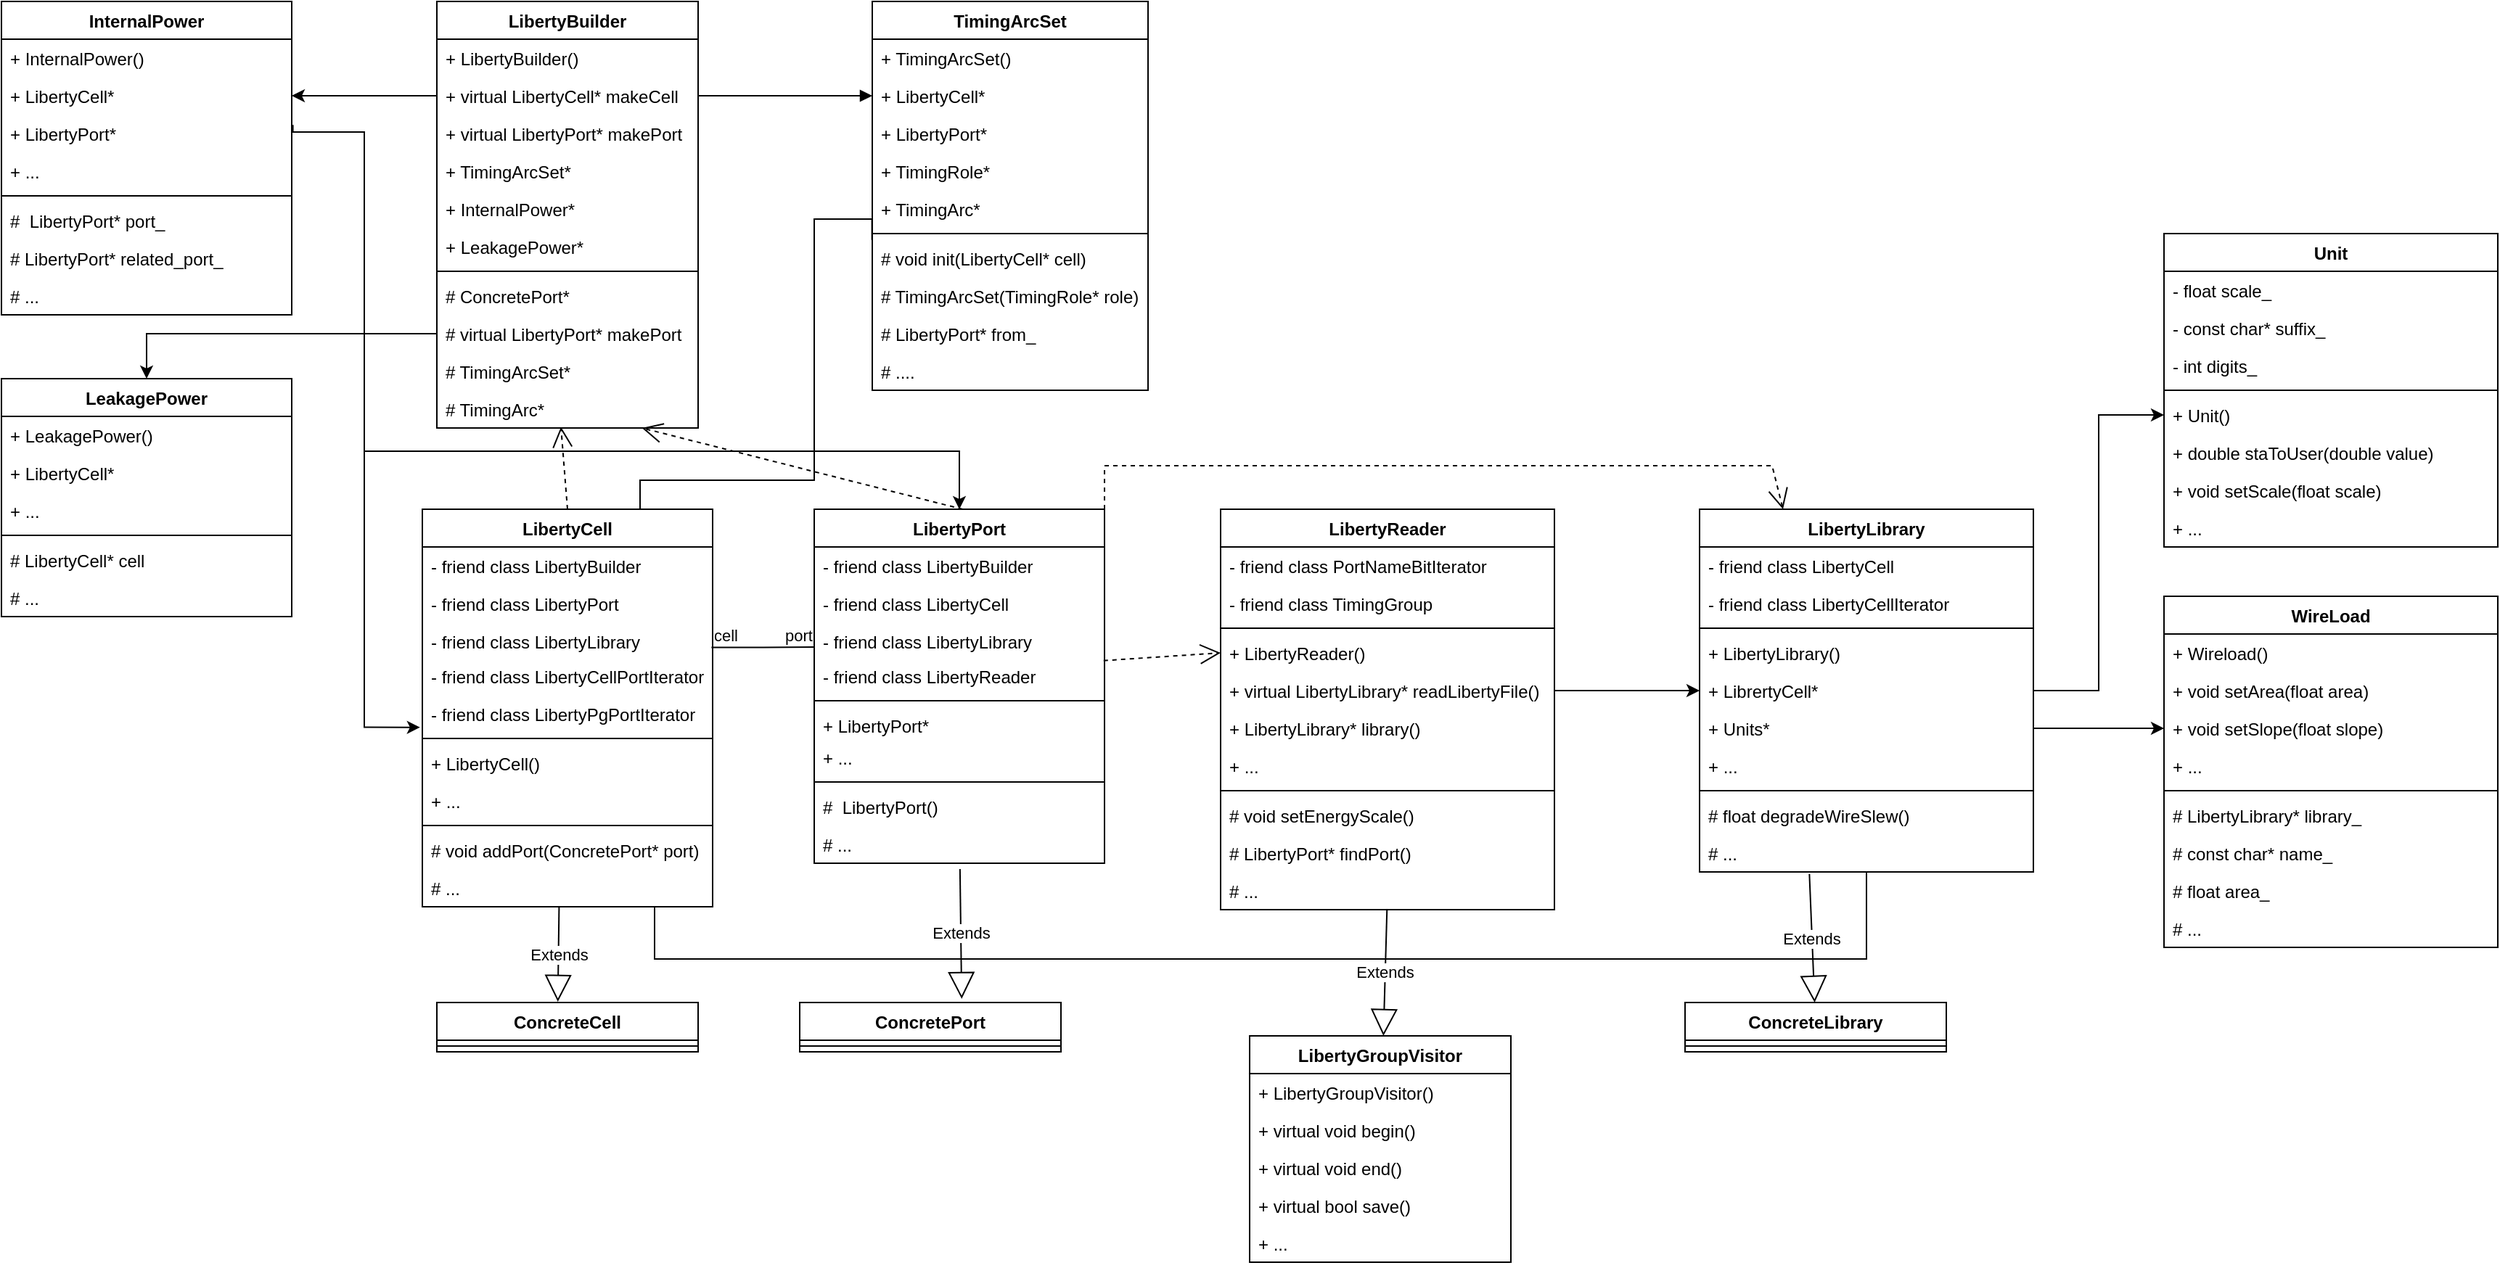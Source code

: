 <mxfile version="20.0.1" type="github">
  <diagram id="C5RBs43oDa-KdzZeNtuy" name="Page-1">
    <mxGraphModel dx="1422" dy="919" grid="1" gridSize="10" guides="1" tooltips="1" connect="1" arrows="1" fold="1" page="1" pageScale="1" pageWidth="827" pageHeight="1169" math="0" shadow="0">
      <root>
        <mxCell id="WIyWlLk6GJQsqaUBKTNV-0" />
        <mxCell id="WIyWlLk6GJQsqaUBKTNV-1" parent="WIyWlLk6GJQsqaUBKTNV-0" />
        <mxCell id="3PapQ6xfj2ttz4BDpu7m-4" value="LibertyBuilder" style="swimlane;fontStyle=1;align=center;verticalAlign=top;childLayout=stackLayout;horizontal=1;startSize=26;horizontalStack=0;resizeParent=1;resizeParentMax=0;resizeLast=0;collapsible=1;marginBottom=0;" vertex="1" parent="WIyWlLk6GJQsqaUBKTNV-1">
          <mxGeometry x="390" y="20" width="180" height="294" as="geometry" />
        </mxCell>
        <mxCell id="3PapQ6xfj2ttz4BDpu7m-17" value="+ LibertyBuilder()" style="text;strokeColor=none;fillColor=none;align=left;verticalAlign=top;spacingLeft=4;spacingRight=4;overflow=hidden;rotatable=0;points=[[0,0.5],[1,0.5]];portConstraint=eastwest;" vertex="1" parent="3PapQ6xfj2ttz4BDpu7m-4">
          <mxGeometry y="26" width="180" height="26" as="geometry" />
        </mxCell>
        <mxCell id="3PapQ6xfj2ttz4BDpu7m-5" value="+ virtual LibertyCell* makeCell&#xa;" style="text;strokeColor=none;fillColor=none;align=left;verticalAlign=top;spacingLeft=4;spacingRight=4;overflow=hidden;rotatable=0;points=[[0,0.5],[1,0.5]];portConstraint=eastwest;" vertex="1" parent="3PapQ6xfj2ttz4BDpu7m-4">
          <mxGeometry y="52" width="180" height="26" as="geometry" />
        </mxCell>
        <mxCell id="3PapQ6xfj2ttz4BDpu7m-8" value="+ virtual LibertyPort* makePort" style="text;strokeColor=none;fillColor=none;align=left;verticalAlign=top;spacingLeft=4;spacingRight=4;overflow=hidden;rotatable=0;points=[[0,0.5],[1,0.5]];portConstraint=eastwest;" vertex="1" parent="3PapQ6xfj2ttz4BDpu7m-4">
          <mxGeometry y="78" width="180" height="26" as="geometry" />
        </mxCell>
        <mxCell id="3PapQ6xfj2ttz4BDpu7m-9" value="+ TimingArcSet*" style="text;strokeColor=none;fillColor=none;align=left;verticalAlign=top;spacingLeft=4;spacingRight=4;overflow=hidden;rotatable=0;points=[[0,0.5],[1,0.5]];portConstraint=eastwest;" vertex="1" parent="3PapQ6xfj2ttz4BDpu7m-4">
          <mxGeometry y="104" width="180" height="26" as="geometry" />
        </mxCell>
        <mxCell id="3PapQ6xfj2ttz4BDpu7m-10" value="+ InternalPower*" style="text;strokeColor=none;fillColor=none;align=left;verticalAlign=top;spacingLeft=4;spacingRight=4;overflow=hidden;rotatable=0;points=[[0,0.5],[1,0.5]];portConstraint=eastwest;" vertex="1" parent="3PapQ6xfj2ttz4BDpu7m-4">
          <mxGeometry y="130" width="180" height="26" as="geometry" />
        </mxCell>
        <mxCell id="3PapQ6xfj2ttz4BDpu7m-11" value="+ LeakagePower*" style="text;strokeColor=none;fillColor=none;align=left;verticalAlign=top;spacingLeft=4;spacingRight=4;overflow=hidden;rotatable=0;points=[[0,0.5],[1,0.5]];portConstraint=eastwest;" vertex="1" parent="3PapQ6xfj2ttz4BDpu7m-4">
          <mxGeometry y="156" width="180" height="26" as="geometry" />
        </mxCell>
        <mxCell id="3PapQ6xfj2ttz4BDpu7m-6" value="" style="line;strokeWidth=1;fillColor=none;align=left;verticalAlign=middle;spacingTop=-1;spacingLeft=3;spacingRight=3;rotatable=0;labelPosition=right;points=[];portConstraint=eastwest;" vertex="1" parent="3PapQ6xfj2ttz4BDpu7m-4">
          <mxGeometry y="182" width="180" height="8" as="geometry" />
        </mxCell>
        <mxCell id="3PapQ6xfj2ttz4BDpu7m-7" value="# ConcretePort*" style="text;strokeColor=none;fillColor=none;align=left;verticalAlign=top;spacingLeft=4;spacingRight=4;overflow=hidden;rotatable=0;points=[[0,0.5],[1,0.5]];portConstraint=eastwest;" vertex="1" parent="3PapQ6xfj2ttz4BDpu7m-4">
          <mxGeometry y="190" width="180" height="26" as="geometry" />
        </mxCell>
        <mxCell id="3PapQ6xfj2ttz4BDpu7m-12" value="# virtual LibertyPort* makePort" style="text;strokeColor=none;fillColor=none;align=left;verticalAlign=top;spacingLeft=4;spacingRight=4;overflow=hidden;rotatable=0;points=[[0,0.5],[1,0.5]];portConstraint=eastwest;" vertex="1" parent="3PapQ6xfj2ttz4BDpu7m-4">
          <mxGeometry y="216" width="180" height="26" as="geometry" />
        </mxCell>
        <mxCell id="3PapQ6xfj2ttz4BDpu7m-13" value="# TimingArcSet*" style="text;strokeColor=none;fillColor=none;align=left;verticalAlign=top;spacingLeft=4;spacingRight=4;overflow=hidden;rotatable=0;points=[[0,0.5],[1,0.5]];portConstraint=eastwest;" vertex="1" parent="3PapQ6xfj2ttz4BDpu7m-4">
          <mxGeometry y="242" width="180" height="26" as="geometry" />
        </mxCell>
        <mxCell id="3PapQ6xfj2ttz4BDpu7m-14" value="# TimingArc*" style="text;strokeColor=none;fillColor=none;align=left;verticalAlign=top;spacingLeft=4;spacingRight=4;overflow=hidden;rotatable=0;points=[[0,0.5],[1,0.5]];portConstraint=eastwest;" vertex="1" parent="3PapQ6xfj2ttz4BDpu7m-4">
          <mxGeometry y="268" width="180" height="26" as="geometry" />
        </mxCell>
        <mxCell id="3PapQ6xfj2ttz4BDpu7m-18" value="TimingArcSet" style="swimlane;fontStyle=1;align=center;verticalAlign=top;childLayout=stackLayout;horizontal=1;startSize=26;horizontalStack=0;resizeParent=1;resizeParentMax=0;resizeLast=0;collapsible=1;marginBottom=0;" vertex="1" parent="WIyWlLk6GJQsqaUBKTNV-1">
          <mxGeometry x="690" y="20" width="190" height="268" as="geometry" />
        </mxCell>
        <mxCell id="3PapQ6xfj2ttz4BDpu7m-19" value="+ TimingArcSet()" style="text;strokeColor=none;fillColor=none;align=left;verticalAlign=top;spacingLeft=4;spacingRight=4;overflow=hidden;rotatable=0;points=[[0,0.5],[1,0.5]];portConstraint=eastwest;" vertex="1" parent="3PapQ6xfj2ttz4BDpu7m-18">
          <mxGeometry y="26" width="190" height="26" as="geometry" />
        </mxCell>
        <mxCell id="3PapQ6xfj2ttz4BDpu7m-20" value="+ LibertyCell*&#xa;" style="text;strokeColor=none;fillColor=none;align=left;verticalAlign=top;spacingLeft=4;spacingRight=4;overflow=hidden;rotatable=0;points=[[0,0.5],[1,0.5]];portConstraint=eastwest;" vertex="1" parent="3PapQ6xfj2ttz4BDpu7m-18">
          <mxGeometry y="52" width="190" height="26" as="geometry" />
        </mxCell>
        <mxCell id="3PapQ6xfj2ttz4BDpu7m-21" value="+ LibertyPort*" style="text;strokeColor=none;fillColor=none;align=left;verticalAlign=top;spacingLeft=4;spacingRight=4;overflow=hidden;rotatable=0;points=[[0,0.5],[1,0.5]];portConstraint=eastwest;" vertex="1" parent="3PapQ6xfj2ttz4BDpu7m-18">
          <mxGeometry y="78" width="190" height="26" as="geometry" />
        </mxCell>
        <mxCell id="3PapQ6xfj2ttz4BDpu7m-22" value="+ TimingRole*" style="text;strokeColor=none;fillColor=none;align=left;verticalAlign=top;spacingLeft=4;spacingRight=4;overflow=hidden;rotatable=0;points=[[0,0.5],[1,0.5]];portConstraint=eastwest;" vertex="1" parent="3PapQ6xfj2ttz4BDpu7m-18">
          <mxGeometry y="104" width="190" height="26" as="geometry" />
        </mxCell>
        <mxCell id="3PapQ6xfj2ttz4BDpu7m-23" value="+ TimingArc*" style="text;strokeColor=none;fillColor=none;align=left;verticalAlign=top;spacingLeft=4;spacingRight=4;overflow=hidden;rotatable=0;points=[[0,0.5],[1,0.5]];portConstraint=eastwest;" vertex="1" parent="3PapQ6xfj2ttz4BDpu7m-18">
          <mxGeometry y="130" width="190" height="26" as="geometry" />
        </mxCell>
        <mxCell id="3PapQ6xfj2ttz4BDpu7m-25" value="" style="line;strokeWidth=1;fillColor=none;align=left;verticalAlign=middle;spacingTop=-1;spacingLeft=3;spacingRight=3;rotatable=0;labelPosition=right;points=[];portConstraint=eastwest;" vertex="1" parent="3PapQ6xfj2ttz4BDpu7m-18">
          <mxGeometry y="156" width="190" height="8" as="geometry" />
        </mxCell>
        <mxCell id="3PapQ6xfj2ttz4BDpu7m-26" value="# void init(LibertyCell* cell)" style="text;strokeColor=none;fillColor=none;align=left;verticalAlign=top;spacingLeft=4;spacingRight=4;overflow=hidden;rotatable=0;points=[[0,0.5],[1,0.5]];portConstraint=eastwest;" vertex="1" parent="3PapQ6xfj2ttz4BDpu7m-18">
          <mxGeometry y="164" width="190" height="26" as="geometry" />
        </mxCell>
        <mxCell id="3PapQ6xfj2ttz4BDpu7m-27" value="# TimingArcSet(TimingRole* role)" style="text;strokeColor=none;fillColor=none;align=left;verticalAlign=top;spacingLeft=4;spacingRight=4;overflow=hidden;rotatable=0;points=[[0,0.5],[1,0.5]];portConstraint=eastwest;" vertex="1" parent="3PapQ6xfj2ttz4BDpu7m-18">
          <mxGeometry y="190" width="190" height="26" as="geometry" />
        </mxCell>
        <mxCell id="3PapQ6xfj2ttz4BDpu7m-28" value="# LibertyPort* from_ " style="text;strokeColor=none;fillColor=none;align=left;verticalAlign=top;spacingLeft=4;spacingRight=4;overflow=hidden;rotatable=0;points=[[0,0.5],[1,0.5]];portConstraint=eastwest;" vertex="1" parent="3PapQ6xfj2ttz4BDpu7m-18">
          <mxGeometry y="216" width="190" height="26" as="geometry" />
        </mxCell>
        <mxCell id="3PapQ6xfj2ttz4BDpu7m-29" value="# ...." style="text;strokeColor=none;fillColor=none;align=left;verticalAlign=top;spacingLeft=4;spacingRight=4;overflow=hidden;rotatable=0;points=[[0,0.5],[1,0.5]];portConstraint=eastwest;" vertex="1" parent="3PapQ6xfj2ttz4BDpu7m-18">
          <mxGeometry y="242" width="190" height="26" as="geometry" />
        </mxCell>
        <mxCell id="3PapQ6xfj2ttz4BDpu7m-30" value="" style="endArrow=block;endFill=1;html=1;edgeStyle=orthogonalEdgeStyle;align=left;verticalAlign=top;rounded=0;entryX=0;entryY=0.5;entryDx=0;entryDy=0;exitX=1;exitY=0.5;exitDx=0;exitDy=0;" edge="1" parent="WIyWlLk6GJQsqaUBKTNV-1" source="3PapQ6xfj2ttz4BDpu7m-5" target="3PapQ6xfj2ttz4BDpu7m-20">
          <mxGeometry x="-1" relative="1" as="geometry">
            <mxPoint x="570" y="150" as="sourcePoint" />
            <mxPoint x="730" y="150" as="targetPoint" />
          </mxGeometry>
        </mxCell>
        <mxCell id="3PapQ6xfj2ttz4BDpu7m-32" value="ConcreteCell" style="swimlane;fontStyle=1;align=center;verticalAlign=top;childLayout=stackLayout;horizontal=1;startSize=26;horizontalStack=0;resizeParent=1;resizeParentMax=0;resizeLast=0;collapsible=1;marginBottom=0;" vertex="1" parent="WIyWlLk6GJQsqaUBKTNV-1">
          <mxGeometry x="390" y="710" width="180" height="34" as="geometry" />
        </mxCell>
        <mxCell id="3PapQ6xfj2ttz4BDpu7m-39" value="" style="line;strokeWidth=1;fillColor=none;align=left;verticalAlign=middle;spacingTop=-1;spacingLeft=3;spacingRight=3;rotatable=0;labelPosition=right;points=[];portConstraint=eastwest;" vertex="1" parent="3PapQ6xfj2ttz4BDpu7m-32">
          <mxGeometry y="26" width="180" height="8" as="geometry" />
        </mxCell>
        <mxCell id="3PapQ6xfj2ttz4BDpu7m-45" value="LibertyCell" style="swimlane;fontStyle=1;align=center;verticalAlign=top;childLayout=stackLayout;horizontal=1;startSize=26;horizontalStack=0;resizeParent=1;resizeParentMax=0;resizeLast=0;collapsible=1;marginBottom=0;" vertex="1" parent="WIyWlLk6GJQsqaUBKTNV-1">
          <mxGeometry x="380" y="370" width="200" height="274" as="geometry" />
        </mxCell>
        <mxCell id="3PapQ6xfj2ttz4BDpu7m-55" value="- friend class LibertyBuilder" style="text;strokeColor=none;fillColor=none;align=left;verticalAlign=top;spacingLeft=4;spacingRight=4;overflow=hidden;rotatable=0;points=[[0,0.5],[1,0.5]];portConstraint=eastwest;" vertex="1" parent="3PapQ6xfj2ttz4BDpu7m-45">
          <mxGeometry y="26" width="200" height="26" as="geometry" />
        </mxCell>
        <mxCell id="3PapQ6xfj2ttz4BDpu7m-56" value="- friend class LibertyPort" style="text;strokeColor=none;fillColor=none;align=left;verticalAlign=top;spacingLeft=4;spacingRight=4;overflow=hidden;rotatable=0;points=[[0,0.5],[1,0.5]];portConstraint=eastwest;" vertex="1" parent="3PapQ6xfj2ttz4BDpu7m-45">
          <mxGeometry y="52" width="200" height="26" as="geometry" />
        </mxCell>
        <mxCell id="3PapQ6xfj2ttz4BDpu7m-57" value="- friend class LibertyLibrary" style="text;strokeColor=none;fillColor=none;align=left;verticalAlign=top;spacingLeft=4;spacingRight=4;overflow=hidden;rotatable=0;points=[[0,0.5],[1,0.5]];portConstraint=eastwest;" vertex="1" parent="3PapQ6xfj2ttz4BDpu7m-45">
          <mxGeometry y="78" width="200" height="24" as="geometry" />
        </mxCell>
        <mxCell id="3PapQ6xfj2ttz4BDpu7m-58" value="- friend class LibertyCellPortIterator" style="text;strokeColor=none;fillColor=none;align=left;verticalAlign=top;spacingLeft=4;spacingRight=4;overflow=hidden;rotatable=0;points=[[0,0.5],[1,0.5]];portConstraint=eastwest;" vertex="1" parent="3PapQ6xfj2ttz4BDpu7m-45">
          <mxGeometry y="102" width="200" height="26" as="geometry" />
        </mxCell>
        <mxCell id="3PapQ6xfj2ttz4BDpu7m-47" value="- friend class LibertyPgPortIterator" style="text;strokeColor=none;fillColor=none;align=left;verticalAlign=top;spacingLeft=4;spacingRight=4;overflow=hidden;rotatable=0;points=[[0,0.5],[1,0.5]];portConstraint=eastwest;" vertex="1" parent="3PapQ6xfj2ttz4BDpu7m-45">
          <mxGeometry y="128" width="200" height="26" as="geometry" />
        </mxCell>
        <mxCell id="3PapQ6xfj2ttz4BDpu7m-46" value="" style="line;strokeWidth=1;fillColor=none;align=left;verticalAlign=middle;spacingTop=-1;spacingLeft=3;spacingRight=3;rotatable=0;labelPosition=right;points=[];portConstraint=eastwest;" vertex="1" parent="3PapQ6xfj2ttz4BDpu7m-45">
          <mxGeometry y="154" width="200" height="8" as="geometry" />
        </mxCell>
        <mxCell id="3PapQ6xfj2ttz4BDpu7m-48" value="+ LibertyCell()" style="text;strokeColor=none;fillColor=none;align=left;verticalAlign=top;spacingLeft=4;spacingRight=4;overflow=hidden;rotatable=0;points=[[0,0.5],[1,0.5]];portConstraint=eastwest;" vertex="1" parent="3PapQ6xfj2ttz4BDpu7m-45">
          <mxGeometry y="162" width="200" height="26" as="geometry" />
        </mxCell>
        <mxCell id="3PapQ6xfj2ttz4BDpu7m-52" value="+ ..." style="text;strokeColor=none;fillColor=none;align=left;verticalAlign=top;spacingLeft=4;spacingRight=4;overflow=hidden;rotatable=0;points=[[0,0.5],[1,0.5]];portConstraint=eastwest;" vertex="1" parent="3PapQ6xfj2ttz4BDpu7m-45">
          <mxGeometry y="188" width="200" height="26" as="geometry" />
        </mxCell>
        <mxCell id="3PapQ6xfj2ttz4BDpu7m-50" value="" style="line;strokeWidth=1;fillColor=none;align=left;verticalAlign=middle;spacingTop=-1;spacingLeft=3;spacingRight=3;rotatable=0;labelPosition=right;points=[];portConstraint=eastwest;" vertex="1" parent="3PapQ6xfj2ttz4BDpu7m-45">
          <mxGeometry y="214" width="200" height="8" as="geometry" />
        </mxCell>
        <mxCell id="3PapQ6xfj2ttz4BDpu7m-49" value="# void addPort(ConcretePort* port)" style="text;strokeColor=none;fillColor=none;align=left;verticalAlign=top;spacingLeft=4;spacingRight=4;overflow=hidden;rotatable=0;points=[[0,0.5],[1,0.5]];portConstraint=eastwest;" vertex="1" parent="3PapQ6xfj2ttz4BDpu7m-45">
          <mxGeometry y="222" width="200" height="26" as="geometry" />
        </mxCell>
        <mxCell id="3PapQ6xfj2ttz4BDpu7m-53" value="# ..." style="text;strokeColor=none;fillColor=none;align=left;verticalAlign=top;spacingLeft=4;spacingRight=4;overflow=hidden;rotatable=0;points=[[0,0.5],[1,0.5]];portConstraint=eastwest;" vertex="1" parent="3PapQ6xfj2ttz4BDpu7m-45">
          <mxGeometry y="248" width="200" height="26" as="geometry" />
        </mxCell>
        <mxCell id="3PapQ6xfj2ttz4BDpu7m-51" value="" style="endArrow=open;endSize=12;dashed=1;html=1;rounded=0;exitX=0.5;exitY=0;exitDx=0;exitDy=0;entryX=0.475;entryY=0.97;entryDx=0;entryDy=0;entryPerimeter=0;" edge="1" parent="WIyWlLk6GJQsqaUBKTNV-1" source="3PapQ6xfj2ttz4BDpu7m-45" target="3PapQ6xfj2ttz4BDpu7m-14">
          <mxGeometry width="160" relative="1" as="geometry">
            <mxPoint x="610" y="500" as="sourcePoint" />
            <mxPoint x="470" y="320" as="targetPoint" />
          </mxGeometry>
        </mxCell>
        <mxCell id="3PapQ6xfj2ttz4BDpu7m-54" value="Extends" style="endArrow=block;endSize=16;endFill=0;html=1;rounded=0;exitX=0.471;exitY=1.021;exitDx=0;exitDy=0;exitPerimeter=0;entryX=0.463;entryY=-0.016;entryDx=0;entryDy=0;entryPerimeter=0;" edge="1" parent="WIyWlLk6GJQsqaUBKTNV-1" source="3PapQ6xfj2ttz4BDpu7m-53" target="3PapQ6xfj2ttz4BDpu7m-32">
          <mxGeometry width="160" relative="1" as="geometry">
            <mxPoint x="610" y="430" as="sourcePoint" />
            <mxPoint x="770" y="430" as="targetPoint" />
          </mxGeometry>
        </mxCell>
        <mxCell id="3PapQ6xfj2ttz4BDpu7m-59" value="" style="endArrow=none;endFill=0;html=1;edgeStyle=orthogonalEdgeStyle;align=left;verticalAlign=top;rounded=0;exitX=0.75;exitY=0;exitDx=0;exitDy=0;entryX=-0.001;entryY=1.321;entryDx=0;entryDy=0;entryPerimeter=0;" edge="1" parent="WIyWlLk6GJQsqaUBKTNV-1" source="3PapQ6xfj2ttz4BDpu7m-45" target="3PapQ6xfj2ttz4BDpu7m-23">
          <mxGeometry x="-1" relative="1" as="geometry">
            <mxPoint x="610" y="430" as="sourcePoint" />
            <mxPoint x="770" y="430" as="targetPoint" />
            <Array as="points">
              <mxPoint x="530" y="350" />
              <mxPoint x="650" y="350" />
              <mxPoint x="650" y="170" />
              <mxPoint x="690" y="170" />
            </Array>
          </mxGeometry>
        </mxCell>
        <mxCell id="3PapQ6xfj2ttz4BDpu7m-62" value="ConcretePort" style="swimlane;fontStyle=1;align=center;verticalAlign=top;childLayout=stackLayout;horizontal=1;startSize=26;horizontalStack=0;resizeParent=1;resizeParentMax=0;resizeLast=0;collapsible=1;marginBottom=0;" vertex="1" parent="WIyWlLk6GJQsqaUBKTNV-1">
          <mxGeometry x="640" y="710" width="180" height="34" as="geometry" />
        </mxCell>
        <mxCell id="3PapQ6xfj2ttz4BDpu7m-63" value="" style="line;strokeWidth=1;fillColor=none;align=left;verticalAlign=middle;spacingTop=-1;spacingLeft=3;spacingRight=3;rotatable=0;labelPosition=right;points=[];portConstraint=eastwest;" vertex="1" parent="3PapQ6xfj2ttz4BDpu7m-62">
          <mxGeometry y="26" width="180" height="8" as="geometry" />
        </mxCell>
        <mxCell id="3PapQ6xfj2ttz4BDpu7m-64" value="LibertyPort" style="swimlane;fontStyle=1;align=center;verticalAlign=top;childLayout=stackLayout;horizontal=1;startSize=26;horizontalStack=0;resizeParent=1;resizeParentMax=0;resizeLast=0;collapsible=1;marginBottom=0;" vertex="1" parent="WIyWlLk6GJQsqaUBKTNV-1">
          <mxGeometry x="650" y="370" width="200" height="244" as="geometry" />
        </mxCell>
        <mxCell id="3PapQ6xfj2ttz4BDpu7m-65" value="- friend class LibertyBuilder" style="text;strokeColor=none;fillColor=none;align=left;verticalAlign=top;spacingLeft=4;spacingRight=4;overflow=hidden;rotatable=0;points=[[0,0.5],[1,0.5]];portConstraint=eastwest;" vertex="1" parent="3PapQ6xfj2ttz4BDpu7m-64">
          <mxGeometry y="26" width="200" height="26" as="geometry" />
        </mxCell>
        <mxCell id="3PapQ6xfj2ttz4BDpu7m-66" value="- friend class LibertyCell" style="text;strokeColor=none;fillColor=none;align=left;verticalAlign=top;spacingLeft=4;spacingRight=4;overflow=hidden;rotatable=0;points=[[0,0.5],[1,0.5]];portConstraint=eastwest;" vertex="1" parent="3PapQ6xfj2ttz4BDpu7m-64">
          <mxGeometry y="52" width="200" height="26" as="geometry" />
        </mxCell>
        <mxCell id="3PapQ6xfj2ttz4BDpu7m-67" value="- friend class LibertyLibrary" style="text;strokeColor=none;fillColor=none;align=left;verticalAlign=top;spacingLeft=4;spacingRight=4;overflow=hidden;rotatable=0;points=[[0,0.5],[1,0.5]];portConstraint=eastwest;" vertex="1" parent="3PapQ6xfj2ttz4BDpu7m-64">
          <mxGeometry y="78" width="200" height="24" as="geometry" />
        </mxCell>
        <mxCell id="3PapQ6xfj2ttz4BDpu7m-68" value="- friend class LibertyReader" style="text;strokeColor=none;fillColor=none;align=left;verticalAlign=top;spacingLeft=4;spacingRight=4;overflow=hidden;rotatable=0;points=[[0,0.5],[1,0.5]];portConstraint=eastwest;" vertex="1" parent="3PapQ6xfj2ttz4BDpu7m-64">
          <mxGeometry y="102" width="200" height="26" as="geometry" />
        </mxCell>
        <mxCell id="3PapQ6xfj2ttz4BDpu7m-70" value="" style="line;strokeWidth=1;fillColor=none;align=left;verticalAlign=middle;spacingTop=-1;spacingLeft=3;spacingRight=3;rotatable=0;labelPosition=right;points=[];portConstraint=eastwest;" vertex="1" parent="3PapQ6xfj2ttz4BDpu7m-64">
          <mxGeometry y="128" width="200" height="8" as="geometry" />
        </mxCell>
        <mxCell id="3PapQ6xfj2ttz4BDpu7m-71" value="+ LibertyPort*" style="text;strokeColor=none;fillColor=none;align=left;verticalAlign=top;spacingLeft=4;spacingRight=4;overflow=hidden;rotatable=0;points=[[0,0.5],[1,0.5]];portConstraint=eastwest;" vertex="1" parent="3PapQ6xfj2ttz4BDpu7m-64">
          <mxGeometry y="136" width="200" height="22" as="geometry" />
        </mxCell>
        <mxCell id="3PapQ6xfj2ttz4BDpu7m-72" value="+ ..." style="text;strokeColor=none;fillColor=none;align=left;verticalAlign=top;spacingLeft=4;spacingRight=4;overflow=hidden;rotatable=0;points=[[0,0.5],[1,0.5]];portConstraint=eastwest;" vertex="1" parent="3PapQ6xfj2ttz4BDpu7m-64">
          <mxGeometry y="158" width="200" height="26" as="geometry" />
        </mxCell>
        <mxCell id="3PapQ6xfj2ttz4BDpu7m-73" value="" style="line;strokeWidth=1;fillColor=none;align=left;verticalAlign=middle;spacingTop=-1;spacingLeft=3;spacingRight=3;rotatable=0;labelPosition=right;points=[];portConstraint=eastwest;" vertex="1" parent="3PapQ6xfj2ttz4BDpu7m-64">
          <mxGeometry y="184" width="200" height="8" as="geometry" />
        </mxCell>
        <mxCell id="3PapQ6xfj2ttz4BDpu7m-74" value="#  LibertyPort()" style="text;strokeColor=none;fillColor=none;align=left;verticalAlign=top;spacingLeft=4;spacingRight=4;overflow=hidden;rotatable=0;points=[[0,0.5],[1,0.5]];portConstraint=eastwest;" vertex="1" parent="3PapQ6xfj2ttz4BDpu7m-64">
          <mxGeometry y="192" width="200" height="26" as="geometry" />
        </mxCell>
        <mxCell id="3PapQ6xfj2ttz4BDpu7m-75" value="# ..." style="text;strokeColor=none;fillColor=none;align=left;verticalAlign=top;spacingLeft=4;spacingRight=4;overflow=hidden;rotatable=0;points=[[0,0.5],[1,0.5]];portConstraint=eastwest;" vertex="1" parent="3PapQ6xfj2ttz4BDpu7m-64">
          <mxGeometry y="218" width="200" height="26" as="geometry" />
        </mxCell>
        <mxCell id="3PapQ6xfj2ttz4BDpu7m-78" value="Extends" style="endArrow=block;endSize=16;endFill=0;html=1;rounded=0;exitX=0.471;exitY=1.021;exitDx=0;exitDy=0;exitPerimeter=0;entryX=0.62;entryY=-0.075;entryDx=0;entryDy=0;entryPerimeter=0;" edge="1" parent="3PapQ6xfj2ttz4BDpu7m-64" target="3PapQ6xfj2ttz4BDpu7m-62">
          <mxGeometry width="160" relative="1" as="geometry">
            <mxPoint x="100.43" y="247.996" as="sourcePoint" />
            <mxPoint x="99.57" y="312.906" as="targetPoint" />
          </mxGeometry>
        </mxCell>
        <mxCell id="3PapQ6xfj2ttz4BDpu7m-76" value="" style="endArrow=open;endSize=12;dashed=1;html=1;rounded=0;exitX=0.5;exitY=0;exitDx=0;exitDy=0;" edge="1" parent="WIyWlLk6GJQsqaUBKTNV-1" target="3PapQ6xfj2ttz4BDpu7m-14">
          <mxGeometry width="160" relative="1" as="geometry">
            <mxPoint x="752.25" y="370" as="sourcePoint" />
            <mxPoint x="747.75" y="313.22" as="targetPoint" />
          </mxGeometry>
        </mxCell>
        <mxCell id="3PapQ6xfj2ttz4BDpu7m-79" value="" style="endArrow=none;html=1;edgeStyle=orthogonalEdgeStyle;rounded=0;exitX=0.996;exitY=0.718;exitDx=0;exitDy=0;exitPerimeter=0;" edge="1" parent="WIyWlLk6GJQsqaUBKTNV-1" source="3PapQ6xfj2ttz4BDpu7m-57">
          <mxGeometry relative="1" as="geometry">
            <mxPoint x="610" y="470" as="sourcePoint" />
            <mxPoint x="650" y="465" as="targetPoint" />
          </mxGeometry>
        </mxCell>
        <mxCell id="3PapQ6xfj2ttz4BDpu7m-80" value="cell" style="edgeLabel;resizable=0;html=1;align=left;verticalAlign=bottom;" connectable="0" vertex="1" parent="3PapQ6xfj2ttz4BDpu7m-79">
          <mxGeometry x="-1" relative="1" as="geometry" />
        </mxCell>
        <mxCell id="3PapQ6xfj2ttz4BDpu7m-81" value="port" style="edgeLabel;resizable=0;html=1;align=right;verticalAlign=bottom;" connectable="0" vertex="1" parent="3PapQ6xfj2ttz4BDpu7m-79">
          <mxGeometry x="1" relative="1" as="geometry" />
        </mxCell>
        <mxCell id="3PapQ6xfj2ttz4BDpu7m-82" value="InternalPower" style="swimlane;fontStyle=1;align=center;verticalAlign=top;childLayout=stackLayout;horizontal=1;startSize=26;horizontalStack=0;resizeParent=1;resizeParentMax=0;resizeLast=0;collapsible=1;marginBottom=0;" vertex="1" parent="WIyWlLk6GJQsqaUBKTNV-1">
          <mxGeometry x="90" y="20" width="200" height="216" as="geometry" />
        </mxCell>
        <mxCell id="3PapQ6xfj2ttz4BDpu7m-97" value="+ InternalPower()" style="text;strokeColor=none;fillColor=none;align=left;verticalAlign=top;spacingLeft=4;spacingRight=4;overflow=hidden;rotatable=0;points=[[0,0.5],[1,0.5]];portConstraint=eastwest;" vertex="1" parent="3PapQ6xfj2ttz4BDpu7m-82">
          <mxGeometry y="26" width="200" height="26" as="geometry" />
        </mxCell>
        <mxCell id="3PapQ6xfj2ttz4BDpu7m-88" value="+ LibertyCell*" style="text;strokeColor=none;fillColor=none;align=left;verticalAlign=top;spacingLeft=4;spacingRight=4;overflow=hidden;rotatable=0;points=[[0,0.5],[1,0.5]];portConstraint=eastwest;" vertex="1" parent="3PapQ6xfj2ttz4BDpu7m-82">
          <mxGeometry y="52" width="200" height="26" as="geometry" />
        </mxCell>
        <mxCell id="3PapQ6xfj2ttz4BDpu7m-99" value="+ LibertyPort*" style="text;strokeColor=none;fillColor=none;align=left;verticalAlign=top;spacingLeft=4;spacingRight=4;overflow=hidden;rotatable=0;points=[[0,0.5],[1,0.5]];portConstraint=eastwest;" vertex="1" parent="3PapQ6xfj2ttz4BDpu7m-82">
          <mxGeometry y="78" width="200" height="26" as="geometry" />
        </mxCell>
        <mxCell id="3PapQ6xfj2ttz4BDpu7m-89" value="+ ..." style="text;strokeColor=none;fillColor=none;align=left;verticalAlign=top;spacingLeft=4;spacingRight=4;overflow=hidden;rotatable=0;points=[[0,0.5],[1,0.5]];portConstraint=eastwest;" vertex="1" parent="3PapQ6xfj2ttz4BDpu7m-82">
          <mxGeometry y="104" width="200" height="26" as="geometry" />
        </mxCell>
        <mxCell id="3PapQ6xfj2ttz4BDpu7m-90" value="" style="line;strokeWidth=1;fillColor=none;align=left;verticalAlign=middle;spacingTop=-1;spacingLeft=3;spacingRight=3;rotatable=0;labelPosition=right;points=[];portConstraint=eastwest;" vertex="1" parent="3PapQ6xfj2ttz4BDpu7m-82">
          <mxGeometry y="130" width="200" height="8" as="geometry" />
        </mxCell>
        <mxCell id="3PapQ6xfj2ttz4BDpu7m-91" value="#  LibertyPort* port_" style="text;strokeColor=none;fillColor=none;align=left;verticalAlign=top;spacingLeft=4;spacingRight=4;overflow=hidden;rotatable=0;points=[[0,0.5],[1,0.5]];portConstraint=eastwest;" vertex="1" parent="3PapQ6xfj2ttz4BDpu7m-82">
          <mxGeometry y="138" width="200" height="26" as="geometry" />
        </mxCell>
        <mxCell id="3PapQ6xfj2ttz4BDpu7m-100" value="# LibertyPort* related_port_" style="text;strokeColor=none;fillColor=none;align=left;verticalAlign=top;spacingLeft=4;spacingRight=4;overflow=hidden;rotatable=0;points=[[0,0.5],[1,0.5]];portConstraint=eastwest;" vertex="1" parent="3PapQ6xfj2ttz4BDpu7m-82">
          <mxGeometry y="164" width="200" height="26" as="geometry" />
        </mxCell>
        <mxCell id="3PapQ6xfj2ttz4BDpu7m-92" value="# ..." style="text;strokeColor=none;fillColor=none;align=left;verticalAlign=top;spacingLeft=4;spacingRight=4;overflow=hidden;rotatable=0;points=[[0,0.5],[1,0.5]];portConstraint=eastwest;" vertex="1" parent="3PapQ6xfj2ttz4BDpu7m-82">
          <mxGeometry y="190" width="200" height="26" as="geometry" />
        </mxCell>
        <mxCell id="3PapQ6xfj2ttz4BDpu7m-95" style="edgeStyle=orthogonalEdgeStyle;rounded=0;orthogonalLoop=1;jettySize=auto;html=1;exitX=1;exitY=0.5;exitDx=0;exitDy=0;entryX=-0.008;entryY=0.859;entryDx=0;entryDy=0;entryPerimeter=0;" edge="1" parent="WIyWlLk6GJQsqaUBKTNV-1" source="3PapQ6xfj2ttz4BDpu7m-92" target="3PapQ6xfj2ttz4BDpu7m-47">
          <mxGeometry relative="1" as="geometry">
            <Array as="points">
              <mxPoint x="290" y="110" />
              <mxPoint x="340" y="110" />
              <mxPoint x="340" y="520" />
            </Array>
          </mxGeometry>
        </mxCell>
        <mxCell id="3PapQ6xfj2ttz4BDpu7m-96" style="edgeStyle=orthogonalEdgeStyle;rounded=0;orthogonalLoop=1;jettySize=auto;html=1;exitX=1.004;exitY=0.274;exitDx=0;exitDy=0;entryX=0.5;entryY=0;entryDx=0;entryDy=0;exitPerimeter=0;" edge="1" parent="WIyWlLk6GJQsqaUBKTNV-1" source="3PapQ6xfj2ttz4BDpu7m-99" target="3PapQ6xfj2ttz4BDpu7m-64">
          <mxGeometry relative="1" as="geometry">
            <Array as="points">
              <mxPoint x="291" y="110" />
              <mxPoint x="340" y="110" />
              <mxPoint x="340" y="330" />
              <mxPoint x="750" y="330" />
            </Array>
          </mxGeometry>
        </mxCell>
        <mxCell id="3PapQ6xfj2ttz4BDpu7m-101" style="edgeStyle=orthogonalEdgeStyle;rounded=0;orthogonalLoop=1;jettySize=auto;html=1;exitX=0;exitY=0.5;exitDx=0;exitDy=0;entryX=1;entryY=0.5;entryDx=0;entryDy=0;endArrow=classic;endFill=1;" edge="1" parent="WIyWlLk6GJQsqaUBKTNV-1" source="3PapQ6xfj2ttz4BDpu7m-5" target="3PapQ6xfj2ttz4BDpu7m-88">
          <mxGeometry relative="1" as="geometry" />
        </mxCell>
        <mxCell id="3PapQ6xfj2ttz4BDpu7m-102" value="LeakagePower" style="swimlane;fontStyle=1;align=center;verticalAlign=top;childLayout=stackLayout;horizontal=1;startSize=26;horizontalStack=0;resizeParent=1;resizeParentMax=0;resizeLast=0;collapsible=1;marginBottom=0;" vertex="1" parent="WIyWlLk6GJQsqaUBKTNV-1">
          <mxGeometry x="90" y="280" width="200" height="164" as="geometry" />
        </mxCell>
        <mxCell id="3PapQ6xfj2ttz4BDpu7m-103" value="+ LeakagePower()" style="text;strokeColor=none;fillColor=none;align=left;verticalAlign=top;spacingLeft=4;spacingRight=4;overflow=hidden;rotatable=0;points=[[0,0.5],[1,0.5]];portConstraint=eastwest;" vertex="1" parent="3PapQ6xfj2ttz4BDpu7m-102">
          <mxGeometry y="26" width="200" height="26" as="geometry" />
        </mxCell>
        <mxCell id="3PapQ6xfj2ttz4BDpu7m-104" value="+ LibertyCell*" style="text;strokeColor=none;fillColor=none;align=left;verticalAlign=top;spacingLeft=4;spacingRight=4;overflow=hidden;rotatable=0;points=[[0,0.5],[1,0.5]];portConstraint=eastwest;" vertex="1" parent="3PapQ6xfj2ttz4BDpu7m-102">
          <mxGeometry y="52" width="200" height="26" as="geometry" />
        </mxCell>
        <mxCell id="3PapQ6xfj2ttz4BDpu7m-106" value="+ ..." style="text;strokeColor=none;fillColor=none;align=left;verticalAlign=top;spacingLeft=4;spacingRight=4;overflow=hidden;rotatable=0;points=[[0,0.5],[1,0.5]];portConstraint=eastwest;" vertex="1" parent="3PapQ6xfj2ttz4BDpu7m-102">
          <mxGeometry y="78" width="200" height="26" as="geometry" />
        </mxCell>
        <mxCell id="3PapQ6xfj2ttz4BDpu7m-107" value="" style="line;strokeWidth=1;fillColor=none;align=left;verticalAlign=middle;spacingTop=-1;spacingLeft=3;spacingRight=3;rotatable=0;labelPosition=right;points=[];portConstraint=eastwest;" vertex="1" parent="3PapQ6xfj2ttz4BDpu7m-102">
          <mxGeometry y="104" width="200" height="8" as="geometry" />
        </mxCell>
        <mxCell id="3PapQ6xfj2ttz4BDpu7m-108" value="# LibertyCell* cell" style="text;strokeColor=none;fillColor=none;align=left;verticalAlign=top;spacingLeft=4;spacingRight=4;overflow=hidden;rotatable=0;points=[[0,0.5],[1,0.5]];portConstraint=eastwest;" vertex="1" parent="3PapQ6xfj2ttz4BDpu7m-102">
          <mxGeometry y="112" width="200" height="26" as="geometry" />
        </mxCell>
        <mxCell id="3PapQ6xfj2ttz4BDpu7m-110" value="# ..." style="text;strokeColor=none;fillColor=none;align=left;verticalAlign=top;spacingLeft=4;spacingRight=4;overflow=hidden;rotatable=0;points=[[0,0.5],[1,0.5]];portConstraint=eastwest;" vertex="1" parent="3PapQ6xfj2ttz4BDpu7m-102">
          <mxGeometry y="138" width="200" height="26" as="geometry" />
        </mxCell>
        <mxCell id="3PapQ6xfj2ttz4BDpu7m-111" style="edgeStyle=orthogonalEdgeStyle;rounded=0;orthogonalLoop=1;jettySize=auto;html=1;exitX=0;exitY=0.5;exitDx=0;exitDy=0;entryX=0.5;entryY=0;entryDx=0;entryDy=0;endArrow=classic;endFill=1;" edge="1" parent="WIyWlLk6GJQsqaUBKTNV-1" source="3PapQ6xfj2ttz4BDpu7m-12" target="3PapQ6xfj2ttz4BDpu7m-102">
          <mxGeometry relative="1" as="geometry" />
        </mxCell>
        <mxCell id="3PapQ6xfj2ttz4BDpu7m-112" value="LibertyReader" style="swimlane;fontStyle=1;align=center;verticalAlign=top;childLayout=stackLayout;horizontal=1;startSize=26;horizontalStack=0;resizeParent=1;resizeParentMax=0;resizeLast=0;collapsible=1;marginBottom=0;" vertex="1" parent="WIyWlLk6GJQsqaUBKTNV-1">
          <mxGeometry x="930" y="370" width="230" height="276" as="geometry" />
        </mxCell>
        <mxCell id="3PapQ6xfj2ttz4BDpu7m-137" value="- friend class PortNameBitIterator" style="text;strokeColor=none;fillColor=none;align=left;verticalAlign=top;spacingLeft=4;spacingRight=4;overflow=hidden;rotatable=0;points=[[0,0.5],[1,0.5]];portConstraint=eastwest;" vertex="1" parent="3PapQ6xfj2ttz4BDpu7m-112">
          <mxGeometry y="26" width="230" height="26" as="geometry" />
        </mxCell>
        <mxCell id="3PapQ6xfj2ttz4BDpu7m-139" value="- friend class TimingGroup" style="text;strokeColor=none;fillColor=none;align=left;verticalAlign=top;spacingLeft=4;spacingRight=4;overflow=hidden;rotatable=0;points=[[0,0.5],[1,0.5]];portConstraint=eastwest;" vertex="1" parent="3PapQ6xfj2ttz4BDpu7m-112">
          <mxGeometry y="52" width="230" height="26" as="geometry" />
        </mxCell>
        <mxCell id="3PapQ6xfj2ttz4BDpu7m-138" value="" style="line;strokeWidth=1;fillColor=none;align=left;verticalAlign=middle;spacingTop=-1;spacingLeft=3;spacingRight=3;rotatable=0;labelPosition=right;points=[];portConstraint=eastwest;" vertex="1" parent="3PapQ6xfj2ttz4BDpu7m-112">
          <mxGeometry y="78" width="230" height="8" as="geometry" />
        </mxCell>
        <mxCell id="3PapQ6xfj2ttz4BDpu7m-113" value="+ LibertyReader()" style="text;strokeColor=none;fillColor=none;align=left;verticalAlign=top;spacingLeft=4;spacingRight=4;overflow=hidden;rotatable=0;points=[[0,0.5],[1,0.5]];portConstraint=eastwest;" vertex="1" parent="3PapQ6xfj2ttz4BDpu7m-112">
          <mxGeometry y="86" width="230" height="26" as="geometry" />
        </mxCell>
        <mxCell id="3PapQ6xfj2ttz4BDpu7m-114" value="+ virtual LibertyLibrary* readLibertyFile()&#xa;" style="text;strokeColor=none;fillColor=none;align=left;verticalAlign=top;spacingLeft=4;spacingRight=4;overflow=hidden;rotatable=0;points=[[0,0.5],[1,0.5]];portConstraint=eastwest;" vertex="1" parent="3PapQ6xfj2ttz4BDpu7m-112">
          <mxGeometry y="112" width="230" height="26" as="geometry" />
        </mxCell>
        <mxCell id="3PapQ6xfj2ttz4BDpu7m-115" value="+ LibertyLibrary* library()" style="text;strokeColor=none;fillColor=none;align=left;verticalAlign=top;spacingLeft=4;spacingRight=4;overflow=hidden;rotatable=0;points=[[0,0.5],[1,0.5]];portConstraint=eastwest;" vertex="1" parent="3PapQ6xfj2ttz4BDpu7m-112">
          <mxGeometry y="138" width="230" height="26" as="geometry" />
        </mxCell>
        <mxCell id="3PapQ6xfj2ttz4BDpu7m-116" value="+ ..." style="text;strokeColor=none;fillColor=none;align=left;verticalAlign=top;spacingLeft=4;spacingRight=4;overflow=hidden;rotatable=0;points=[[0,0.5],[1,0.5]];portConstraint=eastwest;" vertex="1" parent="3PapQ6xfj2ttz4BDpu7m-112">
          <mxGeometry y="164" width="230" height="26" as="geometry" />
        </mxCell>
        <mxCell id="3PapQ6xfj2ttz4BDpu7m-119" value="" style="line;strokeWidth=1;fillColor=none;align=left;verticalAlign=middle;spacingTop=-1;spacingLeft=3;spacingRight=3;rotatable=0;labelPosition=right;points=[];portConstraint=eastwest;" vertex="1" parent="3PapQ6xfj2ttz4BDpu7m-112">
          <mxGeometry y="190" width="230" height="8" as="geometry" />
        </mxCell>
        <mxCell id="3PapQ6xfj2ttz4BDpu7m-120" value="# void setEnergyScale()" style="text;strokeColor=none;fillColor=none;align=left;verticalAlign=top;spacingLeft=4;spacingRight=4;overflow=hidden;rotatable=0;points=[[0,0.5],[1,0.5]];portConstraint=eastwest;" vertex="1" parent="3PapQ6xfj2ttz4BDpu7m-112">
          <mxGeometry y="198" width="230" height="26" as="geometry" />
        </mxCell>
        <mxCell id="3PapQ6xfj2ttz4BDpu7m-121" value="# LibertyPort* findPort()" style="text;strokeColor=none;fillColor=none;align=left;verticalAlign=top;spacingLeft=4;spacingRight=4;overflow=hidden;rotatable=0;points=[[0,0.5],[1,0.5]];portConstraint=eastwest;" vertex="1" parent="3PapQ6xfj2ttz4BDpu7m-112">
          <mxGeometry y="224" width="230" height="26" as="geometry" />
        </mxCell>
        <mxCell id="3PapQ6xfj2ttz4BDpu7m-122" value="# ..." style="text;strokeColor=none;fillColor=none;align=left;verticalAlign=top;spacingLeft=4;spacingRight=4;overflow=hidden;rotatable=0;points=[[0,0.5],[1,0.5]];portConstraint=eastwest;" vertex="1" parent="3PapQ6xfj2ttz4BDpu7m-112">
          <mxGeometry y="250" width="230" height="26" as="geometry" />
        </mxCell>
        <mxCell id="3PapQ6xfj2ttz4BDpu7m-124" value="LibertyGroupVisitor" style="swimlane;fontStyle=1;align=center;verticalAlign=top;childLayout=stackLayout;horizontal=1;startSize=26;horizontalStack=0;resizeParent=1;resizeParentMax=0;resizeLast=0;collapsible=1;marginBottom=0;" vertex="1" parent="WIyWlLk6GJQsqaUBKTNV-1">
          <mxGeometry x="950" y="733" width="180" height="156" as="geometry" />
        </mxCell>
        <mxCell id="3PapQ6xfj2ttz4BDpu7m-125" value="+ LibertyGroupVisitor()" style="text;strokeColor=none;fillColor=none;align=left;verticalAlign=top;spacingLeft=4;spacingRight=4;overflow=hidden;rotatable=0;points=[[0,0.5],[1,0.5]];portConstraint=eastwest;" vertex="1" parent="3PapQ6xfj2ttz4BDpu7m-124">
          <mxGeometry y="26" width="180" height="26" as="geometry" />
        </mxCell>
        <mxCell id="3PapQ6xfj2ttz4BDpu7m-126" value="+ virtual void begin()&#xa;" style="text;strokeColor=none;fillColor=none;align=left;verticalAlign=top;spacingLeft=4;spacingRight=4;overflow=hidden;rotatable=0;points=[[0,0.5],[1,0.5]];portConstraint=eastwest;" vertex="1" parent="3PapQ6xfj2ttz4BDpu7m-124">
          <mxGeometry y="52" width="180" height="26" as="geometry" />
        </mxCell>
        <mxCell id="3PapQ6xfj2ttz4BDpu7m-127" value="+ virtual void end()&#xa;" style="text;strokeColor=none;fillColor=none;align=left;verticalAlign=top;spacingLeft=4;spacingRight=4;overflow=hidden;rotatable=0;points=[[0,0.5],[1,0.5]];portConstraint=eastwest;" vertex="1" parent="3PapQ6xfj2ttz4BDpu7m-124">
          <mxGeometry y="78" width="180" height="26" as="geometry" />
        </mxCell>
        <mxCell id="3PapQ6xfj2ttz4BDpu7m-128" value="+ virtual bool save()" style="text;strokeColor=none;fillColor=none;align=left;verticalAlign=top;spacingLeft=4;spacingRight=4;overflow=hidden;rotatable=0;points=[[0,0.5],[1,0.5]];portConstraint=eastwest;" vertex="1" parent="3PapQ6xfj2ttz4BDpu7m-124">
          <mxGeometry y="104" width="180" height="26" as="geometry" />
        </mxCell>
        <mxCell id="3PapQ6xfj2ttz4BDpu7m-130" value="+ ..." style="text;strokeColor=none;fillColor=none;align=left;verticalAlign=top;spacingLeft=4;spacingRight=4;overflow=hidden;rotatable=0;points=[[0,0.5],[1,0.5]];portConstraint=eastwest;" vertex="1" parent="3PapQ6xfj2ttz4BDpu7m-124">
          <mxGeometry y="130" width="180" height="26" as="geometry" />
        </mxCell>
        <mxCell id="3PapQ6xfj2ttz4BDpu7m-136" value="Extends" style="endArrow=block;endSize=16;endFill=0;html=1;rounded=0;" edge="1" parent="WIyWlLk6GJQsqaUBKTNV-1" source="3PapQ6xfj2ttz4BDpu7m-122" target="3PapQ6xfj2ttz4BDpu7m-124">
          <mxGeometry width="160" relative="1" as="geometry">
            <mxPoint x="1039.02" y="674.782" as="sourcePoint" />
            <mxPoint x="900" y="723" as="targetPoint" />
          </mxGeometry>
        </mxCell>
        <mxCell id="3PapQ6xfj2ttz4BDpu7m-152" value="" style="endArrow=open;endSize=12;dashed=1;html=1;rounded=0;exitX=0.997;exitY=1.098;exitDx=0;exitDy=0;exitPerimeter=0;entryX=0;entryY=0.5;entryDx=0;entryDy=0;" edge="1" parent="WIyWlLk6GJQsqaUBKTNV-1" source="3PapQ6xfj2ttz4BDpu7m-67" target="3PapQ6xfj2ttz4BDpu7m-113">
          <mxGeometry width="160" relative="1" as="geometry">
            <mxPoint x="740" y="600" as="sourcePoint" />
            <mxPoint x="900" y="600" as="targetPoint" />
          </mxGeometry>
        </mxCell>
        <mxCell id="3PapQ6xfj2ttz4BDpu7m-167" style="edgeStyle=orthogonalEdgeStyle;rounded=0;orthogonalLoop=1;jettySize=auto;html=1;exitX=0.5;exitY=0.989;exitDx=0;exitDy=0;endArrow=none;endFill=0;exitPerimeter=0;" edge="1" parent="WIyWlLk6GJQsqaUBKTNV-1" source="3PapQ6xfj2ttz4BDpu7m-164" target="3PapQ6xfj2ttz4BDpu7m-53">
          <mxGeometry relative="1" as="geometry">
            <mxPoint x="530" y="370.412" as="targetPoint" />
            <Array as="points">
              <mxPoint x="1375" y="680" />
              <mxPoint x="540" y="680" />
            </Array>
          </mxGeometry>
        </mxCell>
        <mxCell id="3PapQ6xfj2ttz4BDpu7m-153" value="LibertyLibrary" style="swimlane;fontStyle=1;align=center;verticalAlign=top;childLayout=stackLayout;horizontal=1;startSize=26;horizontalStack=0;resizeParent=1;resizeParentMax=0;resizeLast=0;collapsible=1;marginBottom=0;" vertex="1" parent="WIyWlLk6GJQsqaUBKTNV-1">
          <mxGeometry x="1260" y="370" width="230" height="250" as="geometry" />
        </mxCell>
        <mxCell id="3PapQ6xfj2ttz4BDpu7m-154" value="- friend class LibertyCell" style="text;strokeColor=none;fillColor=none;align=left;verticalAlign=top;spacingLeft=4;spacingRight=4;overflow=hidden;rotatable=0;points=[[0,0.5],[1,0.5]];portConstraint=eastwest;" vertex="1" parent="3PapQ6xfj2ttz4BDpu7m-153">
          <mxGeometry y="26" width="230" height="26" as="geometry" />
        </mxCell>
        <mxCell id="3PapQ6xfj2ttz4BDpu7m-155" value="- friend class LibertyCellIterator" style="text;strokeColor=none;fillColor=none;align=left;verticalAlign=top;spacingLeft=4;spacingRight=4;overflow=hidden;rotatable=0;points=[[0,0.5],[1,0.5]];portConstraint=eastwest;" vertex="1" parent="3PapQ6xfj2ttz4BDpu7m-153">
          <mxGeometry y="52" width="230" height="26" as="geometry" />
        </mxCell>
        <mxCell id="3PapQ6xfj2ttz4BDpu7m-156" value="" style="line;strokeWidth=1;fillColor=none;align=left;verticalAlign=middle;spacingTop=-1;spacingLeft=3;spacingRight=3;rotatable=0;labelPosition=right;points=[];portConstraint=eastwest;" vertex="1" parent="3PapQ6xfj2ttz4BDpu7m-153">
          <mxGeometry y="78" width="230" height="8" as="geometry" />
        </mxCell>
        <mxCell id="3PapQ6xfj2ttz4BDpu7m-157" value="+ LibertyLibrary()" style="text;strokeColor=none;fillColor=none;align=left;verticalAlign=top;spacingLeft=4;spacingRight=4;overflow=hidden;rotatable=0;points=[[0,0.5],[1,0.5]];portConstraint=eastwest;" vertex="1" parent="3PapQ6xfj2ttz4BDpu7m-153">
          <mxGeometry y="86" width="230" height="26" as="geometry" />
        </mxCell>
        <mxCell id="3PapQ6xfj2ttz4BDpu7m-158" value="+ LibrertyCell*&#xa;" style="text;strokeColor=none;fillColor=none;align=left;verticalAlign=top;spacingLeft=4;spacingRight=4;overflow=hidden;rotatable=0;points=[[0,0.5],[1,0.5]];portConstraint=eastwest;" vertex="1" parent="3PapQ6xfj2ttz4BDpu7m-153">
          <mxGeometry y="112" width="230" height="26" as="geometry" />
        </mxCell>
        <mxCell id="3PapQ6xfj2ttz4BDpu7m-159" value="+ Units*" style="text;strokeColor=none;fillColor=none;align=left;verticalAlign=top;spacingLeft=4;spacingRight=4;overflow=hidden;rotatable=0;points=[[0,0.5],[1,0.5]];portConstraint=eastwest;" vertex="1" parent="3PapQ6xfj2ttz4BDpu7m-153">
          <mxGeometry y="138" width="230" height="26" as="geometry" />
        </mxCell>
        <mxCell id="3PapQ6xfj2ttz4BDpu7m-160" value="+ ..." style="text;strokeColor=none;fillColor=none;align=left;verticalAlign=top;spacingLeft=4;spacingRight=4;overflow=hidden;rotatable=0;points=[[0,0.5],[1,0.5]];portConstraint=eastwest;" vertex="1" parent="3PapQ6xfj2ttz4BDpu7m-153">
          <mxGeometry y="164" width="230" height="26" as="geometry" />
        </mxCell>
        <mxCell id="3PapQ6xfj2ttz4BDpu7m-161" value="" style="line;strokeWidth=1;fillColor=none;align=left;verticalAlign=middle;spacingTop=-1;spacingLeft=3;spacingRight=3;rotatable=0;labelPosition=right;points=[];portConstraint=eastwest;" vertex="1" parent="3PapQ6xfj2ttz4BDpu7m-153">
          <mxGeometry y="190" width="230" height="8" as="geometry" />
        </mxCell>
        <mxCell id="3PapQ6xfj2ttz4BDpu7m-162" value="# float degradeWireSlew()" style="text;strokeColor=none;fillColor=none;align=left;verticalAlign=top;spacingLeft=4;spacingRight=4;overflow=hidden;rotatable=0;points=[[0,0.5],[1,0.5]];portConstraint=eastwest;" vertex="1" parent="3PapQ6xfj2ttz4BDpu7m-153">
          <mxGeometry y="198" width="230" height="26" as="geometry" />
        </mxCell>
        <mxCell id="3PapQ6xfj2ttz4BDpu7m-164" value="# ..." style="text;strokeColor=none;fillColor=none;align=left;verticalAlign=top;spacingLeft=4;spacingRight=4;overflow=hidden;rotatable=0;points=[[0,0.5],[1,0.5]];portConstraint=eastwest;" vertex="1" parent="3PapQ6xfj2ttz4BDpu7m-153">
          <mxGeometry y="224" width="230" height="26" as="geometry" />
        </mxCell>
        <mxCell id="3PapQ6xfj2ttz4BDpu7m-166" style="edgeStyle=orthogonalEdgeStyle;rounded=0;orthogonalLoop=1;jettySize=auto;html=1;exitX=1;exitY=0.5;exitDx=0;exitDy=0;endArrow=classic;endFill=1;entryX=0;entryY=0.5;entryDx=0;entryDy=0;" edge="1" parent="WIyWlLk6GJQsqaUBKTNV-1" source="3PapQ6xfj2ttz4BDpu7m-114" target="3PapQ6xfj2ttz4BDpu7m-158">
          <mxGeometry relative="1" as="geometry">
            <mxPoint x="1250" y="495.118" as="targetPoint" />
          </mxGeometry>
        </mxCell>
        <mxCell id="3PapQ6xfj2ttz4BDpu7m-170" value="" style="endArrow=open;endSize=12;dashed=1;html=1;rounded=0;exitX=1;exitY=0;exitDx=0;exitDy=0;entryX=0.25;entryY=0;entryDx=0;entryDy=0;" edge="1" parent="WIyWlLk6GJQsqaUBKTNV-1" source="3PapQ6xfj2ttz4BDpu7m-64" target="3PapQ6xfj2ttz4BDpu7m-153">
          <mxGeometry x="0.072" y="10" width="160" relative="1" as="geometry">
            <mxPoint x="850" y="410" as="sourcePoint" />
            <mxPoint x="1010" y="410" as="targetPoint" />
            <Array as="points">
              <mxPoint x="850" y="340" />
              <mxPoint x="1310" y="340" />
            </Array>
            <mxPoint x="-1" as="offset" />
          </mxGeometry>
        </mxCell>
        <mxCell id="3PapQ6xfj2ttz4BDpu7m-172" value="ConcreteLibrary" style="swimlane;fontStyle=1;align=center;verticalAlign=top;childLayout=stackLayout;horizontal=1;startSize=26;horizontalStack=0;resizeParent=1;resizeParentMax=0;resizeLast=0;collapsible=1;marginBottom=0;" vertex="1" parent="WIyWlLk6GJQsqaUBKTNV-1">
          <mxGeometry x="1250" y="710" width="180" height="34" as="geometry" />
        </mxCell>
        <mxCell id="3PapQ6xfj2ttz4BDpu7m-173" value="" style="line;strokeWidth=1;fillColor=none;align=left;verticalAlign=middle;spacingTop=-1;spacingLeft=3;spacingRight=3;rotatable=0;labelPosition=right;points=[];portConstraint=eastwest;" vertex="1" parent="3PapQ6xfj2ttz4BDpu7m-172">
          <mxGeometry y="26" width="180" height="8" as="geometry" />
        </mxCell>
        <mxCell id="3PapQ6xfj2ttz4BDpu7m-174" value="Extends" style="endArrow=block;endSize=16;endFill=0;html=1;rounded=0;exitX=0.329;exitY=1.054;exitDx=0;exitDy=0;exitPerimeter=0;" edge="1" parent="WIyWlLk6GJQsqaUBKTNV-1" source="3PapQ6xfj2ttz4BDpu7m-164" target="3PapQ6xfj2ttz4BDpu7m-172">
          <mxGeometry width="160" relative="1" as="geometry">
            <mxPoint x="1054.635" y="656.0" as="sourcePoint" />
            <mxPoint x="1052.191" y="743" as="targetPoint" />
          </mxGeometry>
        </mxCell>
        <mxCell id="3PapQ6xfj2ttz4BDpu7m-175" value="Unit" style="swimlane;fontStyle=1;align=center;verticalAlign=top;childLayout=stackLayout;horizontal=1;startSize=26;horizontalStack=0;resizeParent=1;resizeParentMax=0;resizeLast=0;collapsible=1;marginBottom=0;" vertex="1" parent="WIyWlLk6GJQsqaUBKTNV-1">
          <mxGeometry x="1580" y="180" width="230" height="216" as="geometry" />
        </mxCell>
        <mxCell id="3PapQ6xfj2ttz4BDpu7m-176" value="- float scale_" style="text;strokeColor=none;fillColor=none;align=left;verticalAlign=top;spacingLeft=4;spacingRight=4;overflow=hidden;rotatable=0;points=[[0,0.5],[1,0.5]];portConstraint=eastwest;" vertex="1" parent="3PapQ6xfj2ttz4BDpu7m-175">
          <mxGeometry y="26" width="230" height="26" as="geometry" />
        </mxCell>
        <mxCell id="3PapQ6xfj2ttz4BDpu7m-177" value="- const char* suffix_" style="text;strokeColor=none;fillColor=none;align=left;verticalAlign=top;spacingLeft=4;spacingRight=4;overflow=hidden;rotatable=0;points=[[0,0.5],[1,0.5]];portConstraint=eastwest;" vertex="1" parent="3PapQ6xfj2ttz4BDpu7m-175">
          <mxGeometry y="52" width="230" height="26" as="geometry" />
        </mxCell>
        <mxCell id="3PapQ6xfj2ttz4BDpu7m-197" value="- int digits_" style="text;strokeColor=none;fillColor=none;align=left;verticalAlign=top;spacingLeft=4;spacingRight=4;overflow=hidden;rotatable=0;points=[[0,0.5],[1,0.5]];portConstraint=eastwest;" vertex="1" parent="3PapQ6xfj2ttz4BDpu7m-175">
          <mxGeometry y="78" width="230" height="26" as="geometry" />
        </mxCell>
        <mxCell id="3PapQ6xfj2ttz4BDpu7m-178" value="" style="line;strokeWidth=1;fillColor=none;align=left;verticalAlign=middle;spacingTop=-1;spacingLeft=3;spacingRight=3;rotatable=0;labelPosition=right;points=[];portConstraint=eastwest;" vertex="1" parent="3PapQ6xfj2ttz4BDpu7m-175">
          <mxGeometry y="104" width="230" height="8" as="geometry" />
        </mxCell>
        <mxCell id="3PapQ6xfj2ttz4BDpu7m-179" value="+ Unit()" style="text;strokeColor=none;fillColor=none;align=left;verticalAlign=top;spacingLeft=4;spacingRight=4;overflow=hidden;rotatable=0;points=[[0,0.5],[1,0.5]];portConstraint=eastwest;" vertex="1" parent="3PapQ6xfj2ttz4BDpu7m-175">
          <mxGeometry y="112" width="230" height="26" as="geometry" />
        </mxCell>
        <mxCell id="3PapQ6xfj2ttz4BDpu7m-180" value="+ double staToUser(double value)&#xa;" style="text;strokeColor=none;fillColor=none;align=left;verticalAlign=top;spacingLeft=4;spacingRight=4;overflow=hidden;rotatable=0;points=[[0,0.5],[1,0.5]];portConstraint=eastwest;" vertex="1" parent="3PapQ6xfj2ttz4BDpu7m-175">
          <mxGeometry y="138" width="230" height="26" as="geometry" />
        </mxCell>
        <mxCell id="3PapQ6xfj2ttz4BDpu7m-181" value="+ void setScale(float scale)" style="text;strokeColor=none;fillColor=none;align=left;verticalAlign=top;spacingLeft=4;spacingRight=4;overflow=hidden;rotatable=0;points=[[0,0.5],[1,0.5]];portConstraint=eastwest;" vertex="1" parent="3PapQ6xfj2ttz4BDpu7m-175">
          <mxGeometry y="164" width="230" height="26" as="geometry" />
        </mxCell>
        <mxCell id="3PapQ6xfj2ttz4BDpu7m-182" value="+ ..." style="text;strokeColor=none;fillColor=none;align=left;verticalAlign=top;spacingLeft=4;spacingRight=4;overflow=hidden;rotatable=0;points=[[0,0.5],[1,0.5]];portConstraint=eastwest;" vertex="1" parent="3PapQ6xfj2ttz4BDpu7m-175">
          <mxGeometry y="190" width="230" height="26" as="geometry" />
        </mxCell>
        <mxCell id="3PapQ6xfj2ttz4BDpu7m-198" style="edgeStyle=orthogonalEdgeStyle;rounded=0;orthogonalLoop=1;jettySize=auto;html=1;exitX=1;exitY=0.5;exitDx=0;exitDy=0;endArrow=classic;endFill=1;" edge="1" parent="WIyWlLk6GJQsqaUBKTNV-1" source="3PapQ6xfj2ttz4BDpu7m-158" target="3PapQ6xfj2ttz4BDpu7m-179">
          <mxGeometry relative="1" as="geometry" />
        </mxCell>
        <mxCell id="3PapQ6xfj2ttz4BDpu7m-199" value="WireLoad" style="swimlane;fontStyle=1;align=center;verticalAlign=top;childLayout=stackLayout;horizontal=1;startSize=26;horizontalStack=0;resizeParent=1;resizeParentMax=0;resizeLast=0;collapsible=1;marginBottom=0;" vertex="1" parent="WIyWlLk6GJQsqaUBKTNV-1">
          <mxGeometry x="1580" y="430" width="230" height="242" as="geometry" />
        </mxCell>
        <mxCell id="3PapQ6xfj2ttz4BDpu7m-200" value="+ Wireload()" style="text;strokeColor=none;fillColor=none;align=left;verticalAlign=top;spacingLeft=4;spacingRight=4;overflow=hidden;rotatable=0;points=[[0,0.5],[1,0.5]];portConstraint=eastwest;" vertex="1" parent="3PapQ6xfj2ttz4BDpu7m-199">
          <mxGeometry y="26" width="230" height="26" as="geometry" />
        </mxCell>
        <mxCell id="3PapQ6xfj2ttz4BDpu7m-201" value="+ void setArea(float area)" style="text;strokeColor=none;fillColor=none;align=left;verticalAlign=top;spacingLeft=4;spacingRight=4;overflow=hidden;rotatable=0;points=[[0,0.5],[1,0.5]];portConstraint=eastwest;" vertex="1" parent="3PapQ6xfj2ttz4BDpu7m-199">
          <mxGeometry y="52" width="230" height="26" as="geometry" />
        </mxCell>
        <mxCell id="3PapQ6xfj2ttz4BDpu7m-202" value="+ void setSlope(float slope)" style="text;strokeColor=none;fillColor=none;align=left;verticalAlign=top;spacingLeft=4;spacingRight=4;overflow=hidden;rotatable=0;points=[[0,0.5],[1,0.5]];portConstraint=eastwest;" vertex="1" parent="3PapQ6xfj2ttz4BDpu7m-199">
          <mxGeometry y="78" width="230" height="26" as="geometry" />
        </mxCell>
        <mxCell id="3PapQ6xfj2ttz4BDpu7m-217" value="+ ..." style="text;strokeColor=none;fillColor=none;align=left;verticalAlign=top;spacingLeft=4;spacingRight=4;overflow=hidden;rotatable=0;points=[[0,0.5],[1,0.5]];portConstraint=eastwest;" vertex="1" parent="3PapQ6xfj2ttz4BDpu7m-199">
          <mxGeometry y="104" width="230" height="26" as="geometry" />
        </mxCell>
        <mxCell id="3PapQ6xfj2ttz4BDpu7m-203" value="" style="line;strokeWidth=1;fillColor=none;align=left;verticalAlign=middle;spacingTop=-1;spacingLeft=3;spacingRight=3;rotatable=0;labelPosition=right;points=[];portConstraint=eastwest;" vertex="1" parent="3PapQ6xfj2ttz4BDpu7m-199">
          <mxGeometry y="130" width="230" height="8" as="geometry" />
        </mxCell>
        <mxCell id="3PapQ6xfj2ttz4BDpu7m-204" value="# LibertyLibrary* library_" style="text;strokeColor=none;fillColor=none;align=left;verticalAlign=top;spacingLeft=4;spacingRight=4;overflow=hidden;rotatable=0;points=[[0,0.5],[1,0.5]];portConstraint=eastwest;" vertex="1" parent="3PapQ6xfj2ttz4BDpu7m-199">
          <mxGeometry y="138" width="230" height="26" as="geometry" />
        </mxCell>
        <mxCell id="3PapQ6xfj2ttz4BDpu7m-205" value="# const char* name_" style="text;strokeColor=none;fillColor=none;align=left;verticalAlign=top;spacingLeft=4;spacingRight=4;overflow=hidden;rotatable=0;points=[[0,0.5],[1,0.5]];portConstraint=eastwest;" vertex="1" parent="3PapQ6xfj2ttz4BDpu7m-199">
          <mxGeometry y="164" width="230" height="26" as="geometry" />
        </mxCell>
        <mxCell id="3PapQ6xfj2ttz4BDpu7m-206" value="# float area_" style="text;strokeColor=none;fillColor=none;align=left;verticalAlign=top;spacingLeft=4;spacingRight=4;overflow=hidden;rotatable=0;points=[[0,0.5],[1,0.5]];portConstraint=eastwest;" vertex="1" parent="3PapQ6xfj2ttz4BDpu7m-199">
          <mxGeometry y="190" width="230" height="26" as="geometry" />
        </mxCell>
        <mxCell id="3PapQ6xfj2ttz4BDpu7m-207" value="# ..." style="text;strokeColor=none;fillColor=none;align=left;verticalAlign=top;spacingLeft=4;spacingRight=4;overflow=hidden;rotatable=0;points=[[0,0.5],[1,0.5]];portConstraint=eastwest;" vertex="1" parent="3PapQ6xfj2ttz4BDpu7m-199">
          <mxGeometry y="216" width="230" height="26" as="geometry" />
        </mxCell>
        <mxCell id="3PapQ6xfj2ttz4BDpu7m-218" style="edgeStyle=orthogonalEdgeStyle;rounded=0;orthogonalLoop=1;jettySize=auto;html=1;exitX=1;exitY=0.5;exitDx=0;exitDy=0;entryX=0;entryY=0.5;entryDx=0;entryDy=0;endArrow=classic;endFill=1;" edge="1" parent="WIyWlLk6GJQsqaUBKTNV-1" source="3PapQ6xfj2ttz4BDpu7m-159" target="3PapQ6xfj2ttz4BDpu7m-202">
          <mxGeometry relative="1" as="geometry" />
        </mxCell>
      </root>
    </mxGraphModel>
  </diagram>
</mxfile>
